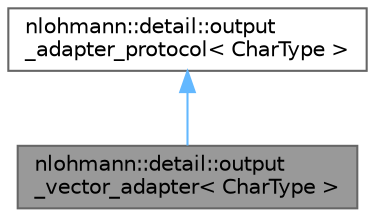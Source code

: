 digraph "nlohmann::detail::output_vector_adapter&lt; CharType &gt;"
{
 // LATEX_PDF_SIZE
  bgcolor="transparent";
  edge [fontname=Helvetica,fontsize=10,labelfontname=Helvetica,labelfontsize=10];
  node [fontname=Helvetica,fontsize=10,shape=box,height=0.2,width=0.4];
  Node1 [id="Node000001",label="nlohmann::detail::output\l_vector_adapter\< CharType \>",height=0.2,width=0.4,color="gray40", fillcolor="grey60", style="filled", fontcolor="black",tooltip="output adapter for byte vectors"];
  Node2 -> Node1 [id="edge1_Node000001_Node000002",dir="back",color="steelblue1",style="solid",tooltip=" "];
  Node2 [id="Node000002",label="nlohmann::detail::output\l_adapter_protocol\< CharType \>",height=0.2,width=0.4,color="gray40", fillcolor="white", style="filled",URL="$structnlohmann_1_1detail_1_1output__adapter__protocol.html",tooltip="abstract output adapter interface"];
}
